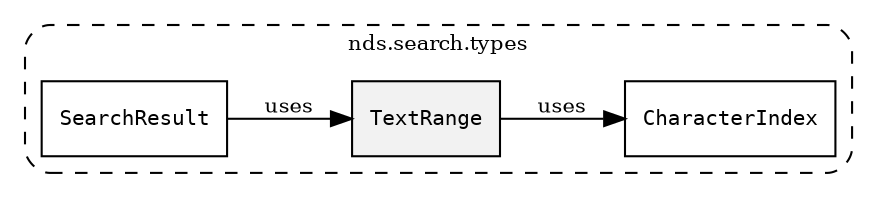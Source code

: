 /**
 * This dot file creates symbol collaboration diagram for TextRange.
 */
digraph ZSERIO
{
    node [shape=box, fontsize=10];
    rankdir="LR";
    fontsize=10;
    tooltip="TextRange collaboration diagram";

    subgraph "cluster_nds.search.types"
    {
        style="dashed, rounded";
        label="nds.search.types";
        tooltip="Package nds.search.types";
        href="../../../content/packages/nds.search.types.html#Package-nds-search-types";
        target="_parent";

        "TextRange" [style="filled", fillcolor="#0000000D", target="_parent", label=<<font face="monospace"><table align="center" border="0" cellspacing="0" cellpadding="0"><tr><td href="../../../content/packages/nds.search.types.html#Structure-TextRange" title="Structure defined in nds.search.types">TextRange</td></tr></table></font>>];
        "CharacterIndex" [target="_parent", label=<<font face="monospace"><table align="center" border="0" cellspacing="0" cellpadding="0"><tr><td href="../../../content/packages/nds.search.types.html#Subtype-CharacterIndex" title="Subtype defined in nds.search.types">CharacterIndex</td></tr></table></font>>];
        "SearchResult" [target="_parent", label=<<font face="monospace"><table align="center" border="0" cellspacing="0" cellpadding="0"><tr><td href="../../../content/packages/nds.search.types.html#Structure-SearchResult" title="Structure defined in nds.search.types">SearchResult</td></tr></table></font>>];
    }

    "TextRange" -> "CharacterIndex" [label="uses", fontsize=10];
    "SearchResult" -> "TextRange" [label="uses", fontsize=10];
}
